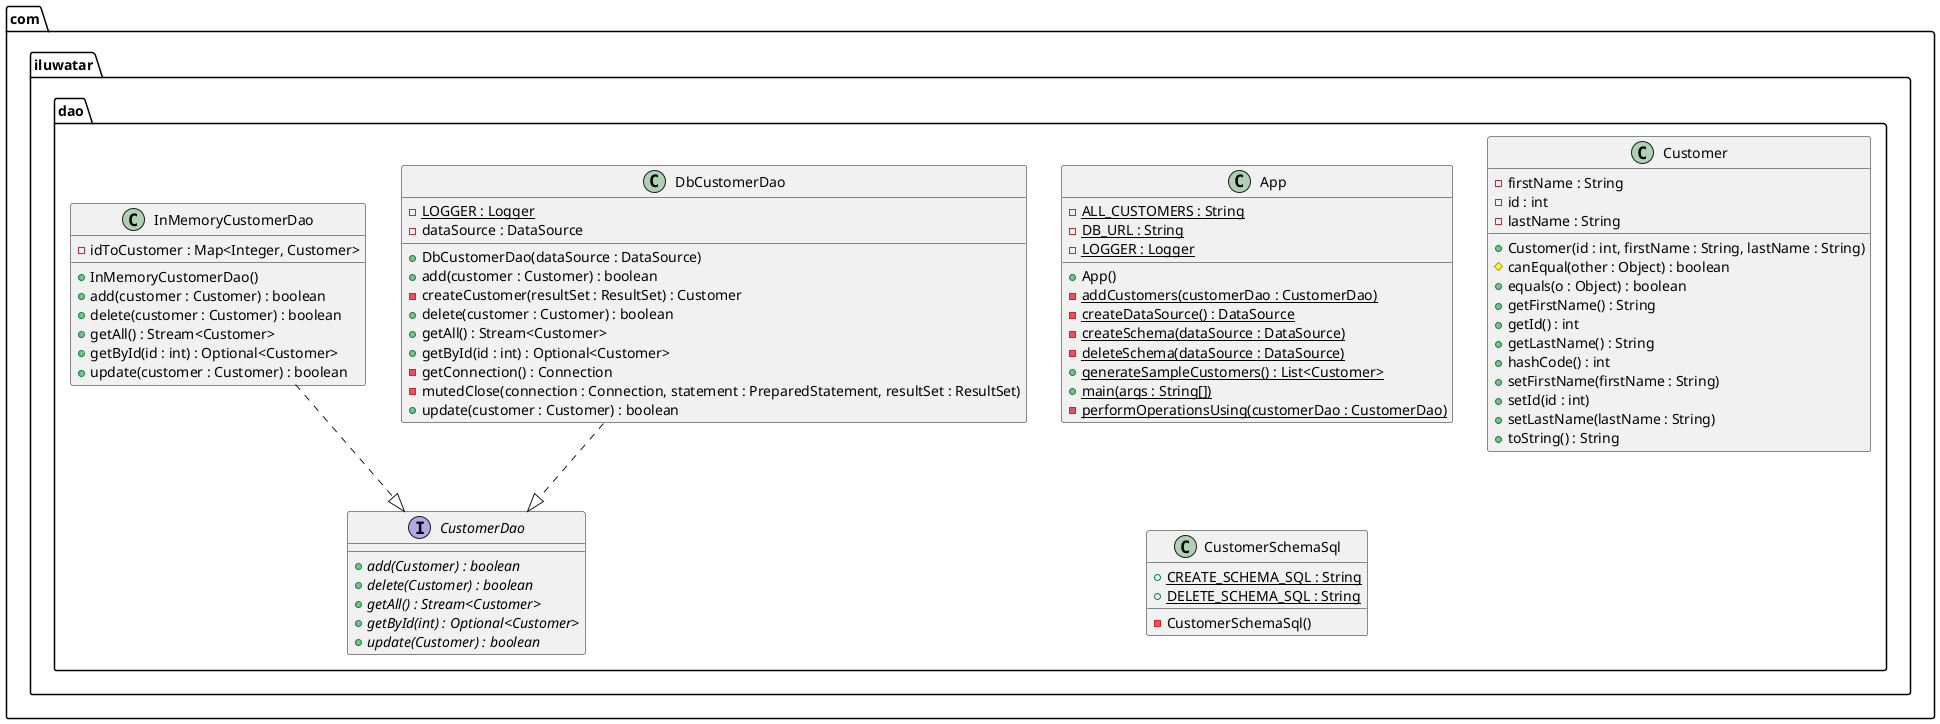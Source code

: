 @startuml
package com.iluwatar.dao {
  class App {
    - ALL_CUSTOMERS : String {static}
    - DB_URL : String {static}
    - LOGGER : Logger {static}
    + App()
    - addCustomers(customerDao : CustomerDao) {static}
    - createDataSource() : DataSource {static}
    - createSchema(dataSource : DataSource) {static}
    - deleteSchema(dataSource : DataSource) {static}
    + generateSampleCustomers() : List<Customer> {static}
    + main(args : String[]) {static}
    - performOperationsUsing(customerDao : CustomerDao) {static}
  }
  class Customer {
    - firstName : String
    - id : int
    - lastName : String
    + Customer(id : int, firstName : String, lastName : String)
    # canEqual(other : Object) : boolean
    + equals(o : Object) : boolean
    + getFirstName() : String
    + getId() : int
    + getLastName() : String
    + hashCode() : int
    + setFirstName(firstName : String)
    + setId(id : int)
    + setLastName(lastName : String)
    + toString() : String
  }
  interface CustomerDao {
    + add(Customer) : boolean {abstract}
    + delete(Customer) : boolean {abstract}
    + getAll() : Stream<Customer> {abstract}
    + getById(int) : Optional<Customer> {abstract}
    + update(Customer) : boolean {abstract}
  }
  class CustomerSchemaSql {
    + CREATE_SCHEMA_SQL : String {static}
    + DELETE_SCHEMA_SQL : String {static}
    - CustomerSchemaSql()
  }
  class DbCustomerDao {
    - LOGGER : Logger {static}
    - dataSource : DataSource
    + DbCustomerDao(dataSource : DataSource)
    + add(customer : Customer) : boolean
    - createCustomer(resultSet : ResultSet) : Customer
    + delete(customer : Customer) : boolean
    + getAll() : Stream<Customer>
    + getById(id : int) : Optional<Customer>
    - getConnection() : Connection
    - mutedClose(connection : Connection, statement : PreparedStatement, resultSet : ResultSet)
    + update(customer : Customer) : boolean
  }
  class InMemoryCustomerDao {
    - idToCustomer : Map<Integer, Customer>
    + InMemoryCustomerDao()
    + add(customer : Customer) : boolean
    + delete(customer : Customer) : boolean
    + getAll() : Stream<Customer>
    + getById(id : int) : Optional<Customer>
    + update(customer : Customer) : boolean
  }
}
DbCustomerDao ..|> CustomerDao 
InMemoryCustomerDao ..|> CustomerDao 
@enduml